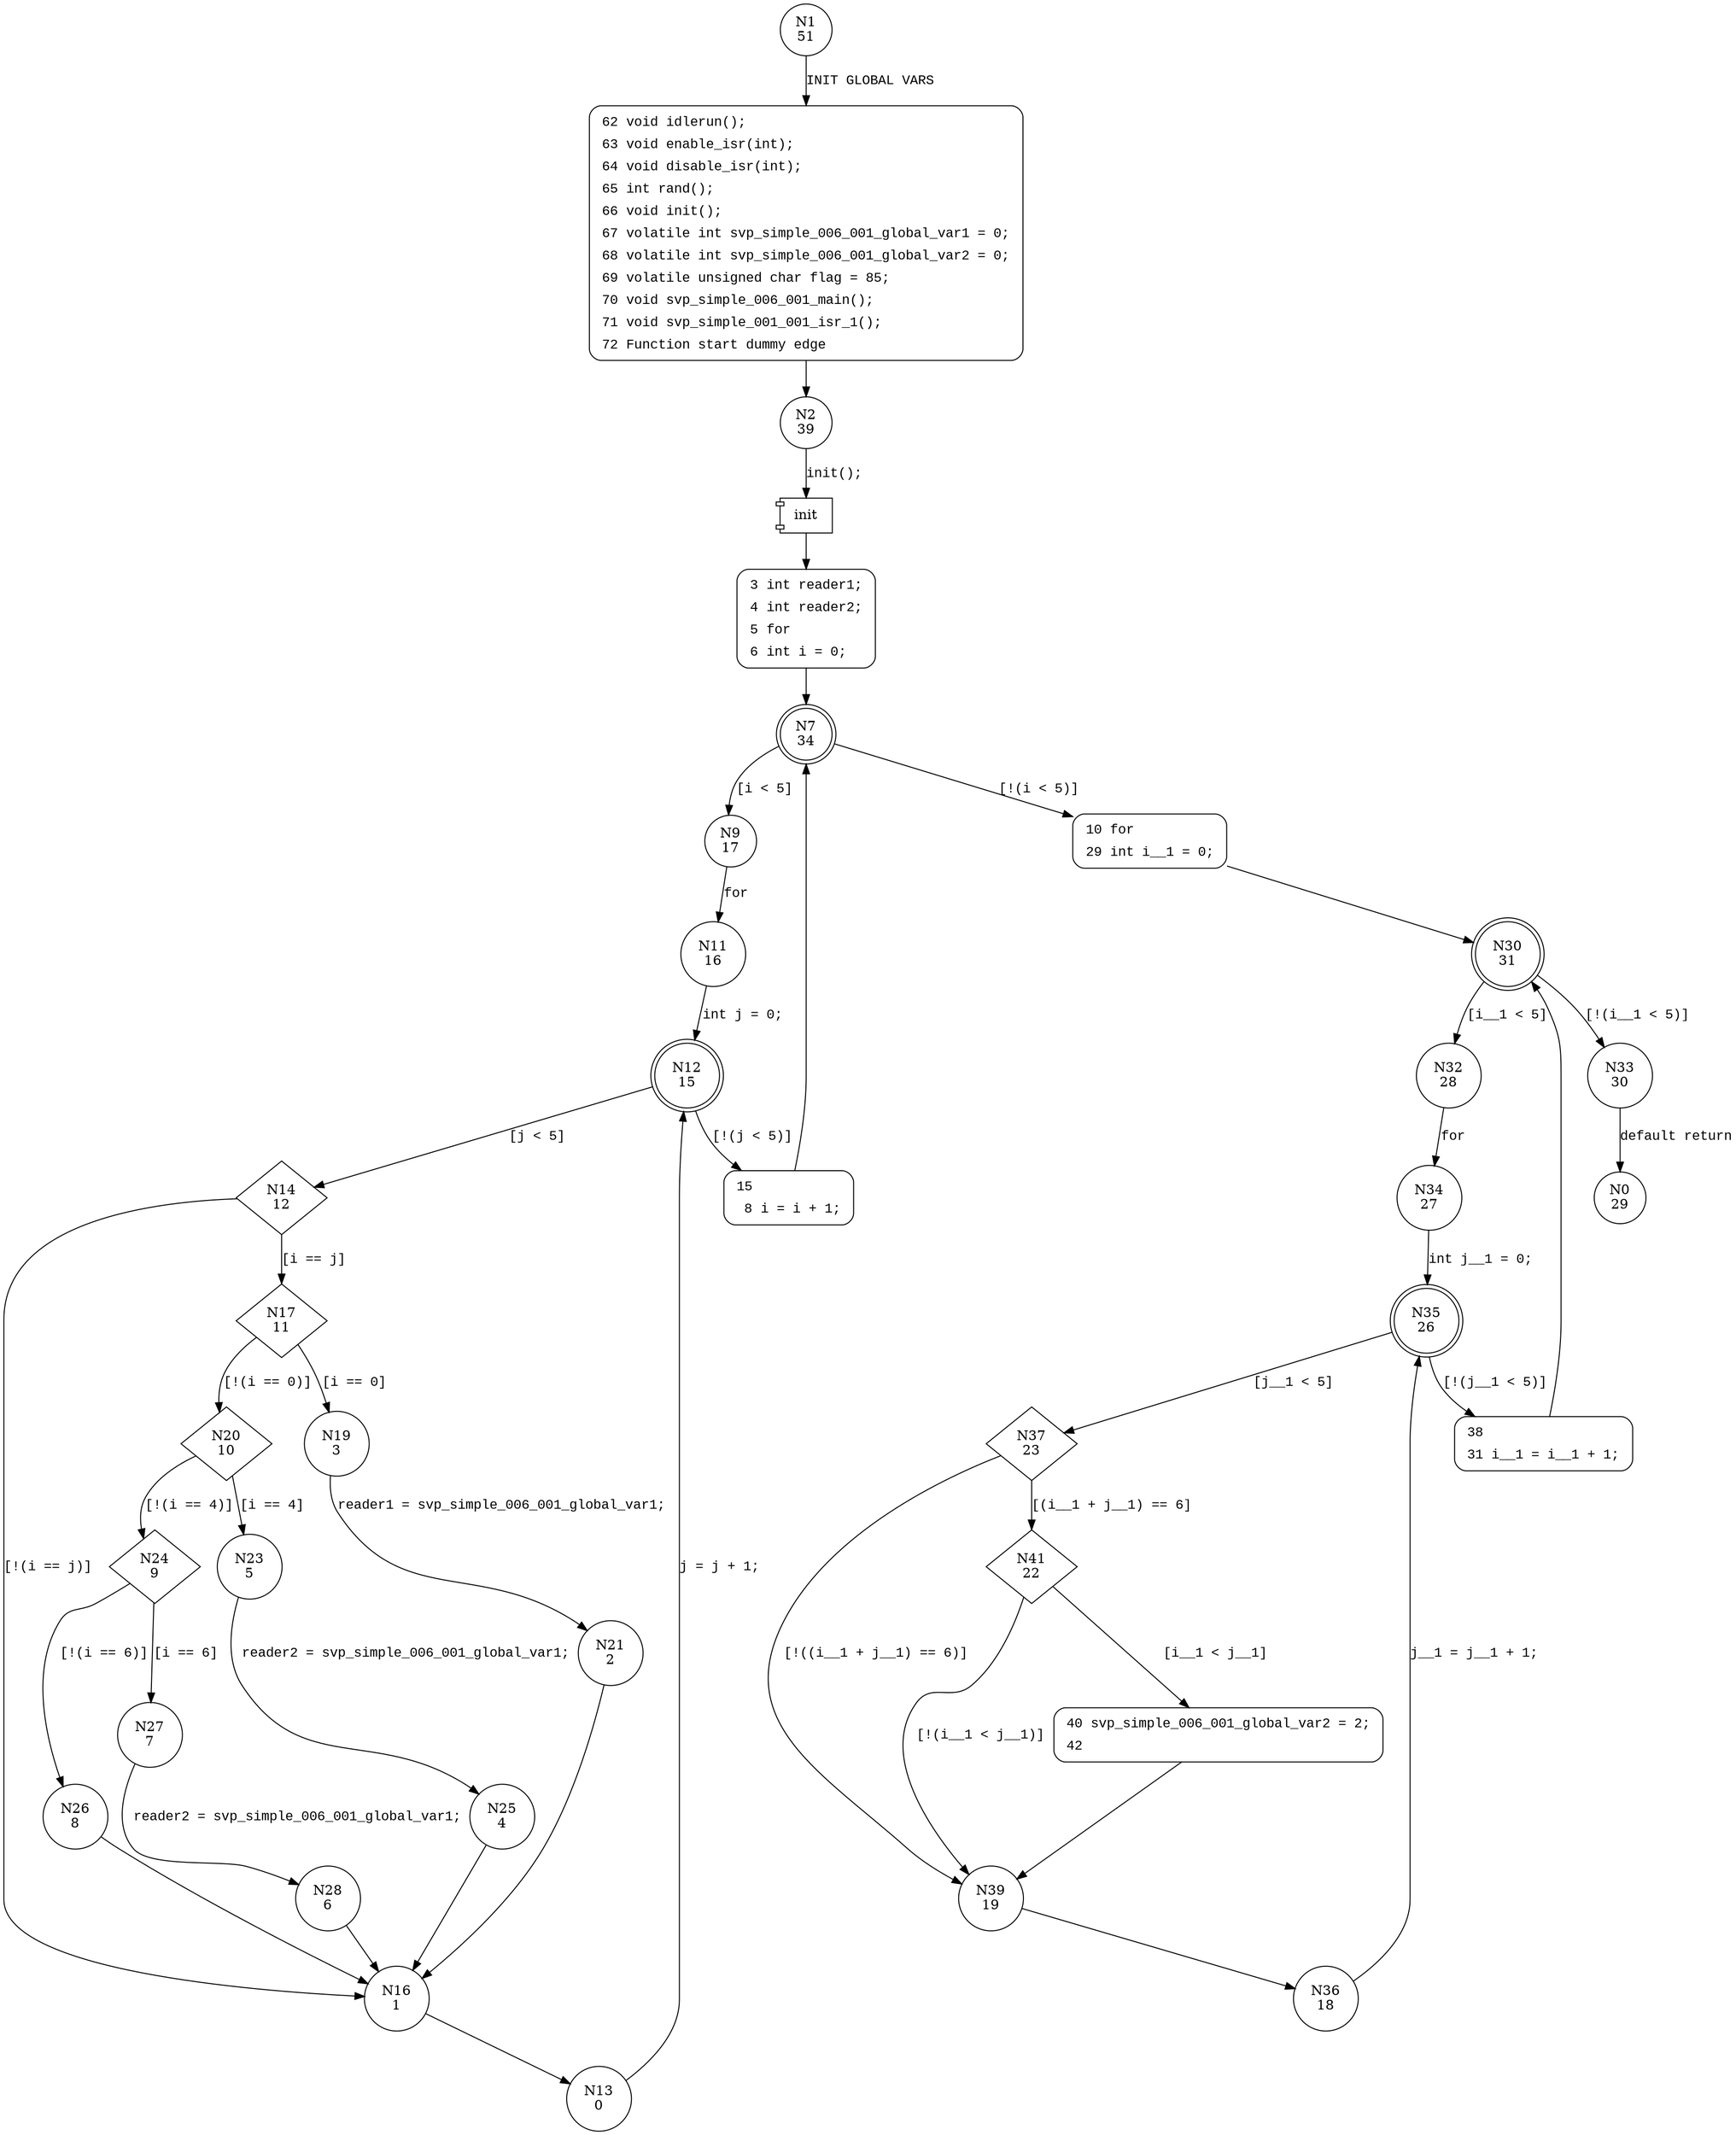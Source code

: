 digraph svp_simple_006_001_main {
1 [shape="circle" label="N1\n51"]
62 [shape="circle" label="N62\n50"]
2 [shape="circle" label="N2\n39"]
3 [shape="circle" label="N3\n38"]
7 [shape="doublecircle" label="N7\n34"]
9 [shape="circle" label="N9\n17"]
10 [shape="circle" label="N10\n33"]
30 [shape="doublecircle" label="N30\n31"]
32 [shape="circle" label="N32\n28"]
33 [shape="circle" label="N33\n30"]
34 [shape="circle" label="N34\n27"]
35 [shape="doublecircle" label="N35\n26"]
37 [shape="diamond" label="N37\n23"]
38 [shape="circle" label="N38\n25"]
41 [shape="diamond" label="N41\n22"]
39 [shape="circle" label="N39\n19"]
36 [shape="circle" label="N36\n18"]
40 [shape="circle" label="N40\n21"]
11 [shape="circle" label="N11\n16"]
12 [shape="doublecircle" label="N12\n15"]
14 [shape="diamond" label="N14\n12"]
15 [shape="circle" label="N15\n14"]
17 [shape="diamond" label="N17\n11"]
16 [shape="circle" label="N16\n1"]
13 [shape="circle" label="N13\n0"]
19 [shape="circle" label="N19\n3"]
20 [shape="diamond" label="N20\n10"]
23 [shape="circle" label="N23\n5"]
24 [shape="diamond" label="N24\n9"]
27 [shape="circle" label="N27\n7"]
26 [shape="circle" label="N26\n8"]
28 [shape="circle" label="N28\n6"]
25 [shape="circle" label="N25\n4"]
21 [shape="circle" label="N21\n2"]
0 [shape="circle" label="N0\n29"]
62 [style="filled,bold" penwidth="1" fillcolor="white" fontname="Courier New" shape="Mrecord" label=<<table border="0" cellborder="0" cellpadding="3" bgcolor="white"><tr><td align="right">62</td><td align="left">void idlerun();</td></tr><tr><td align="right">63</td><td align="left">void enable_isr(int);</td></tr><tr><td align="right">64</td><td align="left">void disable_isr(int);</td></tr><tr><td align="right">65</td><td align="left">int rand();</td></tr><tr><td align="right">66</td><td align="left">void init();</td></tr><tr><td align="right">67</td><td align="left">volatile int svp_simple_006_001_global_var1 = 0;</td></tr><tr><td align="right">68</td><td align="left">volatile int svp_simple_006_001_global_var2 = 0;</td></tr><tr><td align="right">69</td><td align="left">volatile unsigned char flag = 85;</td></tr><tr><td align="right">70</td><td align="left">void svp_simple_006_001_main();</td></tr><tr><td align="right">71</td><td align="left">void svp_simple_001_001_isr_1();</td></tr><tr><td align="right">72</td><td align="left">Function start dummy edge</td></tr></table>>]
62 -> 2[label=""]
3 [style="filled,bold" penwidth="1" fillcolor="white" fontname="Courier New" shape="Mrecord" label=<<table border="0" cellborder="0" cellpadding="3" bgcolor="white"><tr><td align="right">3</td><td align="left">int reader1;</td></tr><tr><td align="right">4</td><td align="left">int reader2;</td></tr><tr><td align="right">5</td><td align="left">for</td></tr><tr><td align="right">6</td><td align="left">int i = 0;</td></tr></table>>]
3 -> 7[label=""]
10 [style="filled,bold" penwidth="1" fillcolor="white" fontname="Courier New" shape="Mrecord" label=<<table border="0" cellborder="0" cellpadding="3" bgcolor="white"><tr><td align="right">10</td><td align="left">for</td></tr><tr><td align="right">29</td><td align="left">int i__1 = 0;</td></tr></table>>]
10 -> 30[label=""]
38 [style="filled,bold" penwidth="1" fillcolor="white" fontname="Courier New" shape="Mrecord" label=<<table border="0" cellborder="0" cellpadding="3" bgcolor="white"><tr><td align="right">38</td><td align="left"></td></tr><tr><td align="right">31</td><td align="left">i__1 = i__1 + 1;</td></tr></table>>]
38 -> 30[label=""]
40 [style="filled,bold" penwidth="1" fillcolor="white" fontname="Courier New" shape="Mrecord" label=<<table border="0" cellborder="0" cellpadding="3" bgcolor="white"><tr><td align="right">40</td><td align="left">svp_simple_006_001_global_var2 = 2;</td></tr><tr><td align="right">42</td><td align="left"></td></tr></table>>]
40 -> 39[label=""]
15 [style="filled,bold" penwidth="1" fillcolor="white" fontname="Courier New" shape="Mrecord" label=<<table border="0" cellborder="0" cellpadding="3" bgcolor="white"><tr><td align="right">15</td><td align="left"></td></tr><tr><td align="right">8</td><td align="left">i = i + 1;</td></tr></table>>]
15 -> 7[label=""]
1 -> 62 [label="INIT GLOBAL VARS" fontname="Courier New"]
100001 [shape="component" label="init"]
2 -> 100001 [label="init();" fontname="Courier New"]
100001 -> 3 [label="" fontname="Courier New"]
7 -> 9 [label="[i < 5]" fontname="Courier New"]
7 -> 10 [label="[!(i < 5)]" fontname="Courier New"]
30 -> 32 [label="[i__1 < 5]" fontname="Courier New"]
30 -> 33 [label="[!(i__1 < 5)]" fontname="Courier New"]
32 -> 34 [label="for" fontname="Courier New"]
35 -> 37 [label="[j__1 < 5]" fontname="Courier New"]
35 -> 38 [label="[!(j__1 < 5)]" fontname="Courier New"]
37 -> 41 [label="[(i__1 + j__1) == 6]" fontname="Courier New"]
37 -> 39 [label="[!((i__1 + j__1) == 6)]" fontname="Courier New"]
39 -> 36 [label="" fontname="Courier New"]
41 -> 40 [label="[i__1 < j__1]" fontname="Courier New"]
41 -> 39 [label="[!(i__1 < j__1)]" fontname="Courier New"]
9 -> 11 [label="for" fontname="Courier New"]
12 -> 14 [label="[j < 5]" fontname="Courier New"]
12 -> 15 [label="[!(j < 5)]" fontname="Courier New"]
14 -> 17 [label="[i == j]" fontname="Courier New"]
14 -> 16 [label="[!(i == j)]" fontname="Courier New"]
16 -> 13 [label="" fontname="Courier New"]
17 -> 19 [label="[i == 0]" fontname="Courier New"]
17 -> 20 [label="[!(i == 0)]" fontname="Courier New"]
20 -> 23 [label="[i == 4]" fontname="Courier New"]
20 -> 24 [label="[!(i == 4)]" fontname="Courier New"]
24 -> 27 [label="[i == 6]" fontname="Courier New"]
24 -> 26 [label="[!(i == 6)]" fontname="Courier New"]
27 -> 28 [label="reader2 = svp_simple_006_001_global_var1;" fontname="Courier New"]
23 -> 25 [label="reader2 = svp_simple_006_001_global_var1;" fontname="Courier New"]
19 -> 21 [label="reader1 = svp_simple_006_001_global_var1;" fontname="Courier New"]
33 -> 0 [label="default return" fontname="Courier New"]
34 -> 35 [label="int j__1 = 0;" fontname="Courier New"]
36 -> 35 [label="j__1 = j__1 + 1;" fontname="Courier New"]
11 -> 12 [label="int j = 0;" fontname="Courier New"]
13 -> 12 [label="j = j + 1;" fontname="Courier New"]
26 -> 16 [label="" fontname="Courier New"]
28 -> 16 [label="" fontname="Courier New"]
25 -> 16 [label="" fontname="Courier New"]
21 -> 16 [label="" fontname="Courier New"]
}